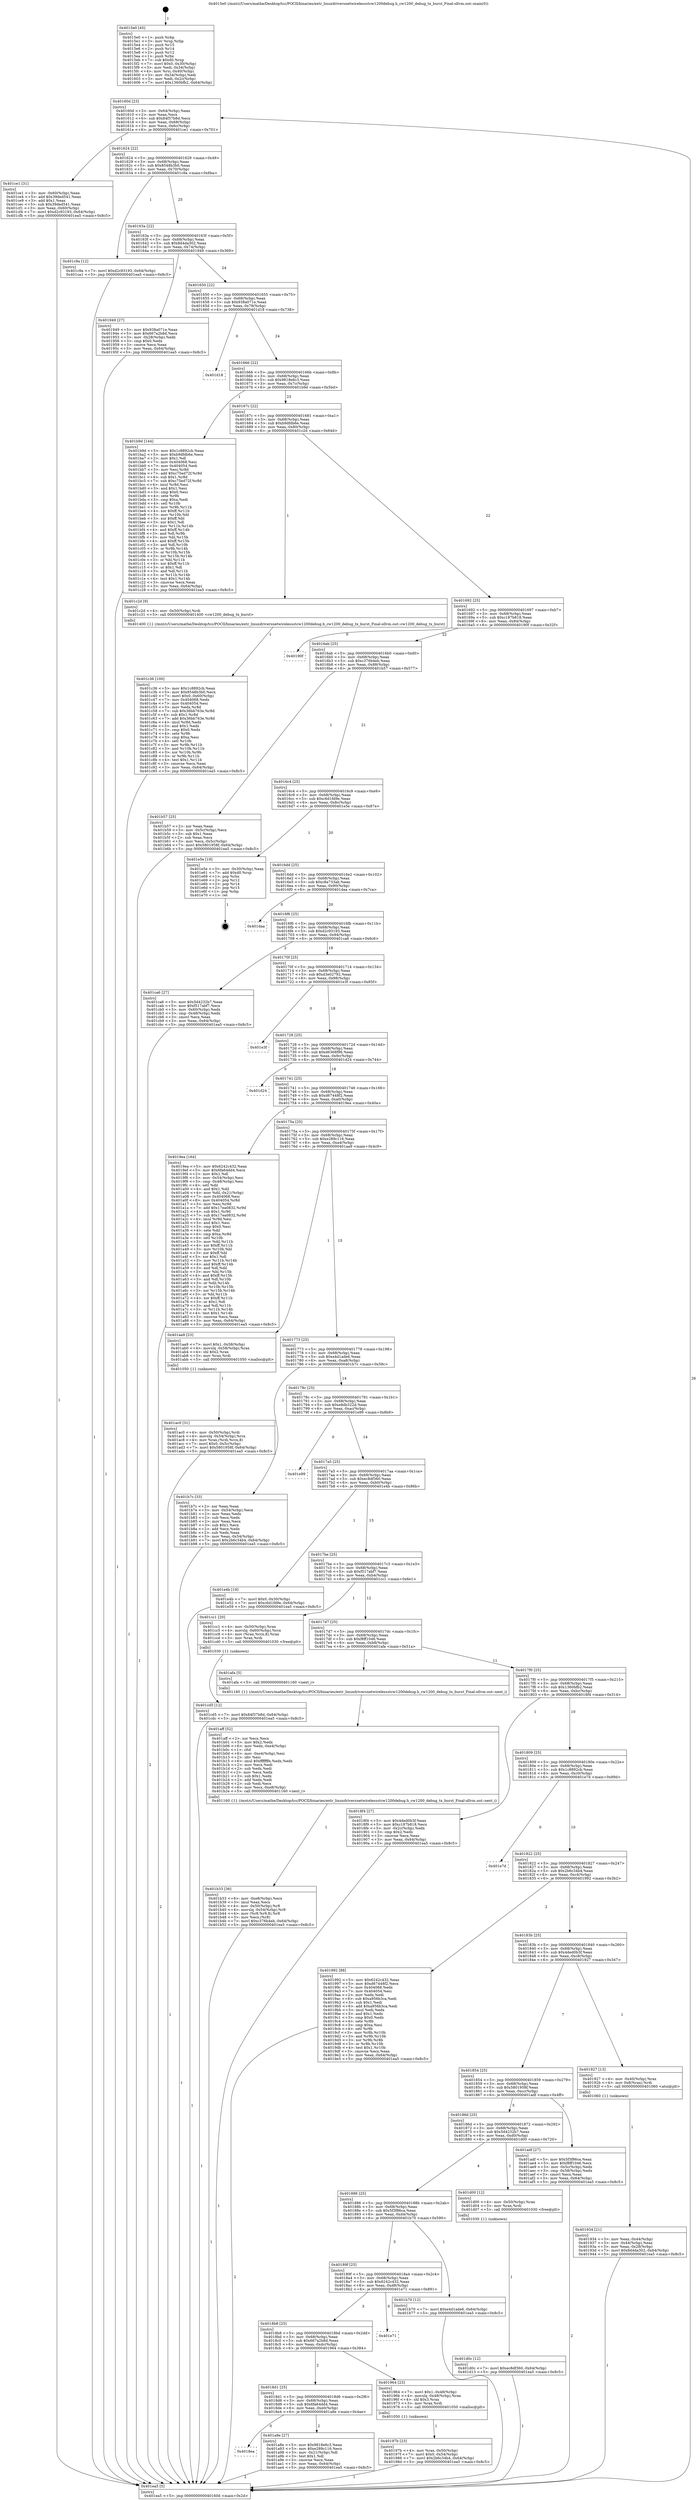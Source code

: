 digraph "0x4015e0" {
  label = "0x4015e0 (/mnt/c/Users/mathe/Desktop/tcc/POCII/binaries/extr_linuxdriversnetwirelessstcw1200debug.h_cw1200_debug_tx_burst_Final-ollvm.out::main(0))"
  labelloc = "t"
  node[shape=record]

  Entry [label="",width=0.3,height=0.3,shape=circle,fillcolor=black,style=filled]
  "0x40160d" [label="{
     0x40160d [23]\l
     | [instrs]\l
     &nbsp;&nbsp;0x40160d \<+3\>: mov -0x64(%rbp),%eax\l
     &nbsp;&nbsp;0x401610 \<+2\>: mov %eax,%ecx\l
     &nbsp;&nbsp;0x401612 \<+6\>: sub $0x84f37b8d,%ecx\l
     &nbsp;&nbsp;0x401618 \<+3\>: mov %eax,-0x68(%rbp)\l
     &nbsp;&nbsp;0x40161b \<+3\>: mov %ecx,-0x6c(%rbp)\l
     &nbsp;&nbsp;0x40161e \<+6\>: je 0000000000401ce1 \<main+0x701\>\l
  }"]
  "0x401ce1" [label="{
     0x401ce1 [31]\l
     | [instrs]\l
     &nbsp;&nbsp;0x401ce1 \<+3\>: mov -0x60(%rbp),%eax\l
     &nbsp;&nbsp;0x401ce4 \<+5\>: add $0x39ded541,%eax\l
     &nbsp;&nbsp;0x401ce9 \<+3\>: add $0x1,%eax\l
     &nbsp;&nbsp;0x401cec \<+5\>: sub $0x39ded541,%eax\l
     &nbsp;&nbsp;0x401cf1 \<+3\>: mov %eax,-0x60(%rbp)\l
     &nbsp;&nbsp;0x401cf4 \<+7\>: movl $0xd2c93193,-0x64(%rbp)\l
     &nbsp;&nbsp;0x401cfb \<+5\>: jmp 0000000000401ea5 \<main+0x8c5\>\l
  }"]
  "0x401624" [label="{
     0x401624 [22]\l
     | [instrs]\l
     &nbsp;&nbsp;0x401624 \<+5\>: jmp 0000000000401629 \<main+0x49\>\l
     &nbsp;&nbsp;0x401629 \<+3\>: mov -0x68(%rbp),%eax\l
     &nbsp;&nbsp;0x40162c \<+5\>: sub $0x8548b3b0,%eax\l
     &nbsp;&nbsp;0x401631 \<+3\>: mov %eax,-0x70(%rbp)\l
     &nbsp;&nbsp;0x401634 \<+6\>: je 0000000000401c9a \<main+0x6ba\>\l
  }"]
  Exit [label="",width=0.3,height=0.3,shape=circle,fillcolor=black,style=filled,peripheries=2]
  "0x401c9a" [label="{
     0x401c9a [12]\l
     | [instrs]\l
     &nbsp;&nbsp;0x401c9a \<+7\>: movl $0xd2c93193,-0x64(%rbp)\l
     &nbsp;&nbsp;0x401ca1 \<+5\>: jmp 0000000000401ea5 \<main+0x8c5\>\l
  }"]
  "0x40163a" [label="{
     0x40163a [22]\l
     | [instrs]\l
     &nbsp;&nbsp;0x40163a \<+5\>: jmp 000000000040163f \<main+0x5f\>\l
     &nbsp;&nbsp;0x40163f \<+3\>: mov -0x68(%rbp),%eax\l
     &nbsp;&nbsp;0x401642 \<+5\>: sub $0x8d4da302,%eax\l
     &nbsp;&nbsp;0x401647 \<+3\>: mov %eax,-0x74(%rbp)\l
     &nbsp;&nbsp;0x40164a \<+6\>: je 0000000000401949 \<main+0x369\>\l
  }"]
  "0x401d0c" [label="{
     0x401d0c [12]\l
     | [instrs]\l
     &nbsp;&nbsp;0x401d0c \<+7\>: movl $0xec8df360,-0x64(%rbp)\l
     &nbsp;&nbsp;0x401d13 \<+5\>: jmp 0000000000401ea5 \<main+0x8c5\>\l
  }"]
  "0x401949" [label="{
     0x401949 [27]\l
     | [instrs]\l
     &nbsp;&nbsp;0x401949 \<+5\>: mov $0x938a071e,%eax\l
     &nbsp;&nbsp;0x40194e \<+5\>: mov $0x667a2b8d,%ecx\l
     &nbsp;&nbsp;0x401953 \<+3\>: mov -0x28(%rbp),%edx\l
     &nbsp;&nbsp;0x401956 \<+3\>: cmp $0x0,%edx\l
     &nbsp;&nbsp;0x401959 \<+3\>: cmove %ecx,%eax\l
     &nbsp;&nbsp;0x40195c \<+3\>: mov %eax,-0x64(%rbp)\l
     &nbsp;&nbsp;0x40195f \<+5\>: jmp 0000000000401ea5 \<main+0x8c5\>\l
  }"]
  "0x401650" [label="{
     0x401650 [22]\l
     | [instrs]\l
     &nbsp;&nbsp;0x401650 \<+5\>: jmp 0000000000401655 \<main+0x75\>\l
     &nbsp;&nbsp;0x401655 \<+3\>: mov -0x68(%rbp),%eax\l
     &nbsp;&nbsp;0x401658 \<+5\>: sub $0x938a071e,%eax\l
     &nbsp;&nbsp;0x40165d \<+3\>: mov %eax,-0x78(%rbp)\l
     &nbsp;&nbsp;0x401660 \<+6\>: je 0000000000401d18 \<main+0x738\>\l
  }"]
  "0x401cd5" [label="{
     0x401cd5 [12]\l
     | [instrs]\l
     &nbsp;&nbsp;0x401cd5 \<+7\>: movl $0x84f37b8d,-0x64(%rbp)\l
     &nbsp;&nbsp;0x401cdc \<+5\>: jmp 0000000000401ea5 \<main+0x8c5\>\l
  }"]
  "0x401d18" [label="{
     0x401d18\l
  }", style=dashed]
  "0x401666" [label="{
     0x401666 [22]\l
     | [instrs]\l
     &nbsp;&nbsp;0x401666 \<+5\>: jmp 000000000040166b \<main+0x8b\>\l
     &nbsp;&nbsp;0x40166b \<+3\>: mov -0x68(%rbp),%eax\l
     &nbsp;&nbsp;0x40166e \<+5\>: sub $0x9818e6c3,%eax\l
     &nbsp;&nbsp;0x401673 \<+3\>: mov %eax,-0x7c(%rbp)\l
     &nbsp;&nbsp;0x401676 \<+6\>: je 0000000000401b9d \<main+0x5bd\>\l
  }"]
  "0x401c36" [label="{
     0x401c36 [100]\l
     | [instrs]\l
     &nbsp;&nbsp;0x401c36 \<+5\>: mov $0x1c8892cb,%eax\l
     &nbsp;&nbsp;0x401c3b \<+5\>: mov $0x8548b3b0,%ecx\l
     &nbsp;&nbsp;0x401c40 \<+7\>: movl $0x0,-0x60(%rbp)\l
     &nbsp;&nbsp;0x401c47 \<+7\>: mov 0x404068,%edx\l
     &nbsp;&nbsp;0x401c4e \<+7\>: mov 0x404054,%esi\l
     &nbsp;&nbsp;0x401c55 \<+3\>: mov %edx,%r8d\l
     &nbsp;&nbsp;0x401c58 \<+7\>: sub $0x36bb763e,%r8d\l
     &nbsp;&nbsp;0x401c5f \<+4\>: sub $0x1,%r8d\l
     &nbsp;&nbsp;0x401c63 \<+7\>: add $0x36bb763e,%r8d\l
     &nbsp;&nbsp;0x401c6a \<+4\>: imul %r8d,%edx\l
     &nbsp;&nbsp;0x401c6e \<+3\>: and $0x1,%edx\l
     &nbsp;&nbsp;0x401c71 \<+3\>: cmp $0x0,%edx\l
     &nbsp;&nbsp;0x401c74 \<+4\>: sete %r9b\l
     &nbsp;&nbsp;0x401c78 \<+3\>: cmp $0xa,%esi\l
     &nbsp;&nbsp;0x401c7b \<+4\>: setl %r10b\l
     &nbsp;&nbsp;0x401c7f \<+3\>: mov %r9b,%r11b\l
     &nbsp;&nbsp;0x401c82 \<+3\>: and %r10b,%r11b\l
     &nbsp;&nbsp;0x401c85 \<+3\>: xor %r10b,%r9b\l
     &nbsp;&nbsp;0x401c88 \<+3\>: or %r9b,%r11b\l
     &nbsp;&nbsp;0x401c8b \<+4\>: test $0x1,%r11b\l
     &nbsp;&nbsp;0x401c8f \<+3\>: cmovne %ecx,%eax\l
     &nbsp;&nbsp;0x401c92 \<+3\>: mov %eax,-0x64(%rbp)\l
     &nbsp;&nbsp;0x401c95 \<+5\>: jmp 0000000000401ea5 \<main+0x8c5\>\l
  }"]
  "0x401b9d" [label="{
     0x401b9d [144]\l
     | [instrs]\l
     &nbsp;&nbsp;0x401b9d \<+5\>: mov $0x1c8892cb,%eax\l
     &nbsp;&nbsp;0x401ba2 \<+5\>: mov $0xb9dfdb6e,%ecx\l
     &nbsp;&nbsp;0x401ba7 \<+2\>: mov $0x1,%dl\l
     &nbsp;&nbsp;0x401ba9 \<+7\>: mov 0x404068,%esi\l
     &nbsp;&nbsp;0x401bb0 \<+7\>: mov 0x404054,%edi\l
     &nbsp;&nbsp;0x401bb7 \<+3\>: mov %esi,%r8d\l
     &nbsp;&nbsp;0x401bba \<+7\>: add $0xc75ed72f,%r8d\l
     &nbsp;&nbsp;0x401bc1 \<+4\>: sub $0x1,%r8d\l
     &nbsp;&nbsp;0x401bc5 \<+7\>: sub $0xc75ed72f,%r8d\l
     &nbsp;&nbsp;0x401bcc \<+4\>: imul %r8d,%esi\l
     &nbsp;&nbsp;0x401bd0 \<+3\>: and $0x1,%esi\l
     &nbsp;&nbsp;0x401bd3 \<+3\>: cmp $0x0,%esi\l
     &nbsp;&nbsp;0x401bd6 \<+4\>: sete %r9b\l
     &nbsp;&nbsp;0x401bda \<+3\>: cmp $0xa,%edi\l
     &nbsp;&nbsp;0x401bdd \<+4\>: setl %r10b\l
     &nbsp;&nbsp;0x401be1 \<+3\>: mov %r9b,%r11b\l
     &nbsp;&nbsp;0x401be4 \<+4\>: xor $0xff,%r11b\l
     &nbsp;&nbsp;0x401be8 \<+3\>: mov %r10b,%bl\l
     &nbsp;&nbsp;0x401beb \<+3\>: xor $0xff,%bl\l
     &nbsp;&nbsp;0x401bee \<+3\>: xor $0x1,%dl\l
     &nbsp;&nbsp;0x401bf1 \<+3\>: mov %r11b,%r14b\l
     &nbsp;&nbsp;0x401bf4 \<+4\>: and $0xff,%r14b\l
     &nbsp;&nbsp;0x401bf8 \<+3\>: and %dl,%r9b\l
     &nbsp;&nbsp;0x401bfb \<+3\>: mov %bl,%r15b\l
     &nbsp;&nbsp;0x401bfe \<+4\>: and $0xff,%r15b\l
     &nbsp;&nbsp;0x401c02 \<+3\>: and %dl,%r10b\l
     &nbsp;&nbsp;0x401c05 \<+3\>: or %r9b,%r14b\l
     &nbsp;&nbsp;0x401c08 \<+3\>: or %r10b,%r15b\l
     &nbsp;&nbsp;0x401c0b \<+3\>: xor %r15b,%r14b\l
     &nbsp;&nbsp;0x401c0e \<+3\>: or %bl,%r11b\l
     &nbsp;&nbsp;0x401c11 \<+4\>: xor $0xff,%r11b\l
     &nbsp;&nbsp;0x401c15 \<+3\>: or $0x1,%dl\l
     &nbsp;&nbsp;0x401c18 \<+3\>: and %dl,%r11b\l
     &nbsp;&nbsp;0x401c1b \<+3\>: or %r11b,%r14b\l
     &nbsp;&nbsp;0x401c1e \<+4\>: test $0x1,%r14b\l
     &nbsp;&nbsp;0x401c22 \<+3\>: cmovne %ecx,%eax\l
     &nbsp;&nbsp;0x401c25 \<+3\>: mov %eax,-0x64(%rbp)\l
     &nbsp;&nbsp;0x401c28 \<+5\>: jmp 0000000000401ea5 \<main+0x8c5\>\l
  }"]
  "0x40167c" [label="{
     0x40167c [22]\l
     | [instrs]\l
     &nbsp;&nbsp;0x40167c \<+5\>: jmp 0000000000401681 \<main+0xa1\>\l
     &nbsp;&nbsp;0x401681 \<+3\>: mov -0x68(%rbp),%eax\l
     &nbsp;&nbsp;0x401684 \<+5\>: sub $0xb9dfdb6e,%eax\l
     &nbsp;&nbsp;0x401689 \<+3\>: mov %eax,-0x80(%rbp)\l
     &nbsp;&nbsp;0x40168c \<+6\>: je 0000000000401c2d \<main+0x64d\>\l
  }"]
  "0x401b33" [label="{
     0x401b33 [36]\l
     | [instrs]\l
     &nbsp;&nbsp;0x401b33 \<+6\>: mov -0xe8(%rbp),%ecx\l
     &nbsp;&nbsp;0x401b39 \<+3\>: imul %eax,%ecx\l
     &nbsp;&nbsp;0x401b3c \<+4\>: mov -0x50(%rbp),%r8\l
     &nbsp;&nbsp;0x401b40 \<+4\>: movslq -0x54(%rbp),%r9\l
     &nbsp;&nbsp;0x401b44 \<+4\>: mov (%r8,%r9,8),%r8\l
     &nbsp;&nbsp;0x401b48 \<+3\>: mov %ecx,(%r8)\l
     &nbsp;&nbsp;0x401b4b \<+7\>: movl $0xc376b4eb,-0x64(%rbp)\l
     &nbsp;&nbsp;0x401b52 \<+5\>: jmp 0000000000401ea5 \<main+0x8c5\>\l
  }"]
  "0x401c2d" [label="{
     0x401c2d [9]\l
     | [instrs]\l
     &nbsp;&nbsp;0x401c2d \<+4\>: mov -0x50(%rbp),%rdi\l
     &nbsp;&nbsp;0x401c31 \<+5\>: call 0000000000401400 \<cw1200_debug_tx_burst\>\l
     | [calls]\l
     &nbsp;&nbsp;0x401400 \{1\} (/mnt/c/Users/mathe/Desktop/tcc/POCII/binaries/extr_linuxdriversnetwirelessstcw1200debug.h_cw1200_debug_tx_burst_Final-ollvm.out::cw1200_debug_tx_burst)\l
  }"]
  "0x401692" [label="{
     0x401692 [25]\l
     | [instrs]\l
     &nbsp;&nbsp;0x401692 \<+5\>: jmp 0000000000401697 \<main+0xb7\>\l
     &nbsp;&nbsp;0x401697 \<+3\>: mov -0x68(%rbp),%eax\l
     &nbsp;&nbsp;0x40169a \<+5\>: sub $0xc187b818,%eax\l
     &nbsp;&nbsp;0x40169f \<+6\>: mov %eax,-0x84(%rbp)\l
     &nbsp;&nbsp;0x4016a5 \<+6\>: je 000000000040190f \<main+0x32f\>\l
  }"]
  "0x401aff" [label="{
     0x401aff [52]\l
     | [instrs]\l
     &nbsp;&nbsp;0x401aff \<+2\>: xor %ecx,%ecx\l
     &nbsp;&nbsp;0x401b01 \<+5\>: mov $0x2,%edx\l
     &nbsp;&nbsp;0x401b06 \<+6\>: mov %edx,-0xe4(%rbp)\l
     &nbsp;&nbsp;0x401b0c \<+1\>: cltd\l
     &nbsp;&nbsp;0x401b0d \<+6\>: mov -0xe4(%rbp),%esi\l
     &nbsp;&nbsp;0x401b13 \<+2\>: idiv %esi\l
     &nbsp;&nbsp;0x401b15 \<+6\>: imul $0xfffffffe,%edx,%edx\l
     &nbsp;&nbsp;0x401b1b \<+2\>: mov %ecx,%edi\l
     &nbsp;&nbsp;0x401b1d \<+2\>: sub %edx,%edi\l
     &nbsp;&nbsp;0x401b1f \<+2\>: mov %ecx,%edx\l
     &nbsp;&nbsp;0x401b21 \<+3\>: sub $0x1,%edx\l
     &nbsp;&nbsp;0x401b24 \<+2\>: add %edx,%edi\l
     &nbsp;&nbsp;0x401b26 \<+2\>: sub %edi,%ecx\l
     &nbsp;&nbsp;0x401b28 \<+6\>: mov %ecx,-0xe8(%rbp)\l
     &nbsp;&nbsp;0x401b2e \<+5\>: call 0000000000401160 \<next_i\>\l
     | [calls]\l
     &nbsp;&nbsp;0x401160 \{1\} (/mnt/c/Users/mathe/Desktop/tcc/POCII/binaries/extr_linuxdriversnetwirelessstcw1200debug.h_cw1200_debug_tx_burst_Final-ollvm.out::next_i)\l
  }"]
  "0x40190f" [label="{
     0x40190f\l
  }", style=dashed]
  "0x4016ab" [label="{
     0x4016ab [25]\l
     | [instrs]\l
     &nbsp;&nbsp;0x4016ab \<+5\>: jmp 00000000004016b0 \<main+0xd0\>\l
     &nbsp;&nbsp;0x4016b0 \<+3\>: mov -0x68(%rbp),%eax\l
     &nbsp;&nbsp;0x4016b3 \<+5\>: sub $0xc376b4eb,%eax\l
     &nbsp;&nbsp;0x4016b8 \<+6\>: mov %eax,-0x88(%rbp)\l
     &nbsp;&nbsp;0x4016be \<+6\>: je 0000000000401b57 \<main+0x577\>\l
  }"]
  "0x401ac0" [label="{
     0x401ac0 [31]\l
     | [instrs]\l
     &nbsp;&nbsp;0x401ac0 \<+4\>: mov -0x50(%rbp),%rdi\l
     &nbsp;&nbsp;0x401ac4 \<+4\>: movslq -0x54(%rbp),%rcx\l
     &nbsp;&nbsp;0x401ac8 \<+4\>: mov %rax,(%rdi,%rcx,8)\l
     &nbsp;&nbsp;0x401acc \<+7\>: movl $0x0,-0x5c(%rbp)\l
     &nbsp;&nbsp;0x401ad3 \<+7\>: movl $0x5801958f,-0x64(%rbp)\l
     &nbsp;&nbsp;0x401ada \<+5\>: jmp 0000000000401ea5 \<main+0x8c5\>\l
  }"]
  "0x401b57" [label="{
     0x401b57 [25]\l
     | [instrs]\l
     &nbsp;&nbsp;0x401b57 \<+2\>: xor %eax,%eax\l
     &nbsp;&nbsp;0x401b59 \<+3\>: mov -0x5c(%rbp),%ecx\l
     &nbsp;&nbsp;0x401b5c \<+3\>: sub $0x1,%eax\l
     &nbsp;&nbsp;0x401b5f \<+2\>: sub %eax,%ecx\l
     &nbsp;&nbsp;0x401b61 \<+3\>: mov %ecx,-0x5c(%rbp)\l
     &nbsp;&nbsp;0x401b64 \<+7\>: movl $0x5801958f,-0x64(%rbp)\l
     &nbsp;&nbsp;0x401b6b \<+5\>: jmp 0000000000401ea5 \<main+0x8c5\>\l
  }"]
  "0x4016c4" [label="{
     0x4016c4 [25]\l
     | [instrs]\l
     &nbsp;&nbsp;0x4016c4 \<+5\>: jmp 00000000004016c9 \<main+0xe9\>\l
     &nbsp;&nbsp;0x4016c9 \<+3\>: mov -0x68(%rbp),%eax\l
     &nbsp;&nbsp;0x4016cc \<+5\>: sub $0xc6d1fd9e,%eax\l
     &nbsp;&nbsp;0x4016d1 \<+6\>: mov %eax,-0x8c(%rbp)\l
     &nbsp;&nbsp;0x4016d7 \<+6\>: je 0000000000401e5e \<main+0x87e\>\l
  }"]
  "0x4018ea" [label="{
     0x4018ea\l
  }", style=dashed]
  "0x401e5e" [label="{
     0x401e5e [19]\l
     | [instrs]\l
     &nbsp;&nbsp;0x401e5e \<+3\>: mov -0x30(%rbp),%eax\l
     &nbsp;&nbsp;0x401e61 \<+7\>: add $0xd0,%rsp\l
     &nbsp;&nbsp;0x401e68 \<+1\>: pop %rbx\l
     &nbsp;&nbsp;0x401e69 \<+2\>: pop %r12\l
     &nbsp;&nbsp;0x401e6b \<+2\>: pop %r14\l
     &nbsp;&nbsp;0x401e6d \<+2\>: pop %r15\l
     &nbsp;&nbsp;0x401e6f \<+1\>: pop %rbp\l
     &nbsp;&nbsp;0x401e70 \<+1\>: ret\l
  }"]
  "0x4016dd" [label="{
     0x4016dd [25]\l
     | [instrs]\l
     &nbsp;&nbsp;0x4016dd \<+5\>: jmp 00000000004016e2 \<main+0x102\>\l
     &nbsp;&nbsp;0x4016e2 \<+3\>: mov -0x68(%rbp),%eax\l
     &nbsp;&nbsp;0x4016e5 \<+5\>: sub $0xc8a733ab,%eax\l
     &nbsp;&nbsp;0x4016ea \<+6\>: mov %eax,-0x90(%rbp)\l
     &nbsp;&nbsp;0x4016f0 \<+6\>: je 0000000000401daa \<main+0x7ca\>\l
  }"]
  "0x401a8e" [label="{
     0x401a8e [27]\l
     | [instrs]\l
     &nbsp;&nbsp;0x401a8e \<+5\>: mov $0x9818e6c3,%eax\l
     &nbsp;&nbsp;0x401a93 \<+5\>: mov $0xe289c116,%ecx\l
     &nbsp;&nbsp;0x401a98 \<+3\>: mov -0x21(%rbp),%dl\l
     &nbsp;&nbsp;0x401a9b \<+3\>: test $0x1,%dl\l
     &nbsp;&nbsp;0x401a9e \<+3\>: cmovne %ecx,%eax\l
     &nbsp;&nbsp;0x401aa1 \<+3\>: mov %eax,-0x64(%rbp)\l
     &nbsp;&nbsp;0x401aa4 \<+5\>: jmp 0000000000401ea5 \<main+0x8c5\>\l
  }"]
  "0x401daa" [label="{
     0x401daa\l
  }", style=dashed]
  "0x4016f6" [label="{
     0x4016f6 [25]\l
     | [instrs]\l
     &nbsp;&nbsp;0x4016f6 \<+5\>: jmp 00000000004016fb \<main+0x11b\>\l
     &nbsp;&nbsp;0x4016fb \<+3\>: mov -0x68(%rbp),%eax\l
     &nbsp;&nbsp;0x4016fe \<+5\>: sub $0xd2c93193,%eax\l
     &nbsp;&nbsp;0x401703 \<+6\>: mov %eax,-0x94(%rbp)\l
     &nbsp;&nbsp;0x401709 \<+6\>: je 0000000000401ca6 \<main+0x6c6\>\l
  }"]
  "0x40197b" [label="{
     0x40197b [23]\l
     | [instrs]\l
     &nbsp;&nbsp;0x40197b \<+4\>: mov %rax,-0x50(%rbp)\l
     &nbsp;&nbsp;0x40197f \<+7\>: movl $0x0,-0x54(%rbp)\l
     &nbsp;&nbsp;0x401986 \<+7\>: movl $0x2b6c34b4,-0x64(%rbp)\l
     &nbsp;&nbsp;0x40198d \<+5\>: jmp 0000000000401ea5 \<main+0x8c5\>\l
  }"]
  "0x401ca6" [label="{
     0x401ca6 [27]\l
     | [instrs]\l
     &nbsp;&nbsp;0x401ca6 \<+5\>: mov $0x5d4232b7,%eax\l
     &nbsp;&nbsp;0x401cab \<+5\>: mov $0xf517abf7,%ecx\l
     &nbsp;&nbsp;0x401cb0 \<+3\>: mov -0x60(%rbp),%edx\l
     &nbsp;&nbsp;0x401cb3 \<+3\>: cmp -0x48(%rbp),%edx\l
     &nbsp;&nbsp;0x401cb6 \<+3\>: cmovl %ecx,%eax\l
     &nbsp;&nbsp;0x401cb9 \<+3\>: mov %eax,-0x64(%rbp)\l
     &nbsp;&nbsp;0x401cbc \<+5\>: jmp 0000000000401ea5 \<main+0x8c5\>\l
  }"]
  "0x40170f" [label="{
     0x40170f [25]\l
     | [instrs]\l
     &nbsp;&nbsp;0x40170f \<+5\>: jmp 0000000000401714 \<main+0x134\>\l
     &nbsp;&nbsp;0x401714 \<+3\>: mov -0x68(%rbp),%eax\l
     &nbsp;&nbsp;0x401717 \<+5\>: sub $0xd3e02792,%eax\l
     &nbsp;&nbsp;0x40171c \<+6\>: mov %eax,-0x98(%rbp)\l
     &nbsp;&nbsp;0x401722 \<+6\>: je 0000000000401e3f \<main+0x85f\>\l
  }"]
  "0x4018d1" [label="{
     0x4018d1 [25]\l
     | [instrs]\l
     &nbsp;&nbsp;0x4018d1 \<+5\>: jmp 00000000004018d6 \<main+0x2f6\>\l
     &nbsp;&nbsp;0x4018d6 \<+3\>: mov -0x68(%rbp),%eax\l
     &nbsp;&nbsp;0x4018d9 \<+5\>: sub $0x6fa64dd4,%eax\l
     &nbsp;&nbsp;0x4018de \<+6\>: mov %eax,-0xe0(%rbp)\l
     &nbsp;&nbsp;0x4018e4 \<+6\>: je 0000000000401a8e \<main+0x4ae\>\l
  }"]
  "0x401e3f" [label="{
     0x401e3f\l
  }", style=dashed]
  "0x401728" [label="{
     0x401728 [25]\l
     | [instrs]\l
     &nbsp;&nbsp;0x401728 \<+5\>: jmp 000000000040172d \<main+0x14d\>\l
     &nbsp;&nbsp;0x40172d \<+3\>: mov -0x68(%rbp),%eax\l
     &nbsp;&nbsp;0x401730 \<+5\>: sub $0xd6368f96,%eax\l
     &nbsp;&nbsp;0x401735 \<+6\>: mov %eax,-0x9c(%rbp)\l
     &nbsp;&nbsp;0x40173b \<+6\>: je 0000000000401d24 \<main+0x744\>\l
  }"]
  "0x401964" [label="{
     0x401964 [23]\l
     | [instrs]\l
     &nbsp;&nbsp;0x401964 \<+7\>: movl $0x1,-0x48(%rbp)\l
     &nbsp;&nbsp;0x40196b \<+4\>: movslq -0x48(%rbp),%rax\l
     &nbsp;&nbsp;0x40196f \<+4\>: shl $0x3,%rax\l
     &nbsp;&nbsp;0x401973 \<+3\>: mov %rax,%rdi\l
     &nbsp;&nbsp;0x401976 \<+5\>: call 0000000000401050 \<malloc@plt\>\l
     | [calls]\l
     &nbsp;&nbsp;0x401050 \{1\} (unknown)\l
  }"]
  "0x401d24" [label="{
     0x401d24\l
  }", style=dashed]
  "0x401741" [label="{
     0x401741 [25]\l
     | [instrs]\l
     &nbsp;&nbsp;0x401741 \<+5\>: jmp 0000000000401746 \<main+0x166\>\l
     &nbsp;&nbsp;0x401746 \<+3\>: mov -0x68(%rbp),%eax\l
     &nbsp;&nbsp;0x401749 \<+5\>: sub $0xd67448f2,%eax\l
     &nbsp;&nbsp;0x40174e \<+6\>: mov %eax,-0xa0(%rbp)\l
     &nbsp;&nbsp;0x401754 \<+6\>: je 00000000004019ea \<main+0x40a\>\l
  }"]
  "0x4018b8" [label="{
     0x4018b8 [25]\l
     | [instrs]\l
     &nbsp;&nbsp;0x4018b8 \<+5\>: jmp 00000000004018bd \<main+0x2dd\>\l
     &nbsp;&nbsp;0x4018bd \<+3\>: mov -0x68(%rbp),%eax\l
     &nbsp;&nbsp;0x4018c0 \<+5\>: sub $0x667a2b8d,%eax\l
     &nbsp;&nbsp;0x4018c5 \<+6\>: mov %eax,-0xdc(%rbp)\l
     &nbsp;&nbsp;0x4018cb \<+6\>: je 0000000000401964 \<main+0x384\>\l
  }"]
  "0x4019ea" [label="{
     0x4019ea [164]\l
     | [instrs]\l
     &nbsp;&nbsp;0x4019ea \<+5\>: mov $0x6242c432,%eax\l
     &nbsp;&nbsp;0x4019ef \<+5\>: mov $0x6fa64dd4,%ecx\l
     &nbsp;&nbsp;0x4019f4 \<+2\>: mov $0x1,%dl\l
     &nbsp;&nbsp;0x4019f6 \<+3\>: mov -0x54(%rbp),%esi\l
     &nbsp;&nbsp;0x4019f9 \<+3\>: cmp -0x48(%rbp),%esi\l
     &nbsp;&nbsp;0x4019fc \<+4\>: setl %dil\l
     &nbsp;&nbsp;0x401a00 \<+4\>: and $0x1,%dil\l
     &nbsp;&nbsp;0x401a04 \<+4\>: mov %dil,-0x21(%rbp)\l
     &nbsp;&nbsp;0x401a08 \<+7\>: mov 0x404068,%esi\l
     &nbsp;&nbsp;0x401a0f \<+8\>: mov 0x404054,%r8d\l
     &nbsp;&nbsp;0x401a17 \<+3\>: mov %esi,%r9d\l
     &nbsp;&nbsp;0x401a1a \<+7\>: add $0x17ea0832,%r9d\l
     &nbsp;&nbsp;0x401a21 \<+4\>: sub $0x1,%r9d\l
     &nbsp;&nbsp;0x401a25 \<+7\>: sub $0x17ea0832,%r9d\l
     &nbsp;&nbsp;0x401a2c \<+4\>: imul %r9d,%esi\l
     &nbsp;&nbsp;0x401a30 \<+3\>: and $0x1,%esi\l
     &nbsp;&nbsp;0x401a33 \<+3\>: cmp $0x0,%esi\l
     &nbsp;&nbsp;0x401a36 \<+4\>: sete %dil\l
     &nbsp;&nbsp;0x401a3a \<+4\>: cmp $0xa,%r8d\l
     &nbsp;&nbsp;0x401a3e \<+4\>: setl %r10b\l
     &nbsp;&nbsp;0x401a42 \<+3\>: mov %dil,%r11b\l
     &nbsp;&nbsp;0x401a45 \<+4\>: xor $0xff,%r11b\l
     &nbsp;&nbsp;0x401a49 \<+3\>: mov %r10b,%bl\l
     &nbsp;&nbsp;0x401a4c \<+3\>: xor $0xff,%bl\l
     &nbsp;&nbsp;0x401a4f \<+3\>: xor $0x1,%dl\l
     &nbsp;&nbsp;0x401a52 \<+3\>: mov %r11b,%r14b\l
     &nbsp;&nbsp;0x401a55 \<+4\>: and $0xff,%r14b\l
     &nbsp;&nbsp;0x401a59 \<+3\>: and %dl,%dil\l
     &nbsp;&nbsp;0x401a5c \<+3\>: mov %bl,%r15b\l
     &nbsp;&nbsp;0x401a5f \<+4\>: and $0xff,%r15b\l
     &nbsp;&nbsp;0x401a63 \<+3\>: and %dl,%r10b\l
     &nbsp;&nbsp;0x401a66 \<+3\>: or %dil,%r14b\l
     &nbsp;&nbsp;0x401a69 \<+3\>: or %r10b,%r15b\l
     &nbsp;&nbsp;0x401a6c \<+3\>: xor %r15b,%r14b\l
     &nbsp;&nbsp;0x401a6f \<+3\>: or %bl,%r11b\l
     &nbsp;&nbsp;0x401a72 \<+4\>: xor $0xff,%r11b\l
     &nbsp;&nbsp;0x401a76 \<+3\>: or $0x1,%dl\l
     &nbsp;&nbsp;0x401a79 \<+3\>: and %dl,%r11b\l
     &nbsp;&nbsp;0x401a7c \<+3\>: or %r11b,%r14b\l
     &nbsp;&nbsp;0x401a7f \<+4\>: test $0x1,%r14b\l
     &nbsp;&nbsp;0x401a83 \<+3\>: cmovne %ecx,%eax\l
     &nbsp;&nbsp;0x401a86 \<+3\>: mov %eax,-0x64(%rbp)\l
     &nbsp;&nbsp;0x401a89 \<+5\>: jmp 0000000000401ea5 \<main+0x8c5\>\l
  }"]
  "0x40175a" [label="{
     0x40175a [25]\l
     | [instrs]\l
     &nbsp;&nbsp;0x40175a \<+5\>: jmp 000000000040175f \<main+0x17f\>\l
     &nbsp;&nbsp;0x40175f \<+3\>: mov -0x68(%rbp),%eax\l
     &nbsp;&nbsp;0x401762 \<+5\>: sub $0xe289c116,%eax\l
     &nbsp;&nbsp;0x401767 \<+6\>: mov %eax,-0xa4(%rbp)\l
     &nbsp;&nbsp;0x40176d \<+6\>: je 0000000000401aa9 \<main+0x4c9\>\l
  }"]
  "0x401e71" [label="{
     0x401e71\l
  }", style=dashed]
  "0x401aa9" [label="{
     0x401aa9 [23]\l
     | [instrs]\l
     &nbsp;&nbsp;0x401aa9 \<+7\>: movl $0x1,-0x58(%rbp)\l
     &nbsp;&nbsp;0x401ab0 \<+4\>: movslq -0x58(%rbp),%rax\l
     &nbsp;&nbsp;0x401ab4 \<+4\>: shl $0x2,%rax\l
     &nbsp;&nbsp;0x401ab8 \<+3\>: mov %rax,%rdi\l
     &nbsp;&nbsp;0x401abb \<+5\>: call 0000000000401050 \<malloc@plt\>\l
     | [calls]\l
     &nbsp;&nbsp;0x401050 \{1\} (unknown)\l
  }"]
  "0x401773" [label="{
     0x401773 [25]\l
     | [instrs]\l
     &nbsp;&nbsp;0x401773 \<+5\>: jmp 0000000000401778 \<main+0x198\>\l
     &nbsp;&nbsp;0x401778 \<+3\>: mov -0x68(%rbp),%eax\l
     &nbsp;&nbsp;0x40177b \<+5\>: sub $0xe4d1ade6,%eax\l
     &nbsp;&nbsp;0x401780 \<+6\>: mov %eax,-0xa8(%rbp)\l
     &nbsp;&nbsp;0x401786 \<+6\>: je 0000000000401b7c \<main+0x59c\>\l
  }"]
  "0x40189f" [label="{
     0x40189f [25]\l
     | [instrs]\l
     &nbsp;&nbsp;0x40189f \<+5\>: jmp 00000000004018a4 \<main+0x2c4\>\l
     &nbsp;&nbsp;0x4018a4 \<+3\>: mov -0x68(%rbp),%eax\l
     &nbsp;&nbsp;0x4018a7 \<+5\>: sub $0x6242c432,%eax\l
     &nbsp;&nbsp;0x4018ac \<+6\>: mov %eax,-0xd8(%rbp)\l
     &nbsp;&nbsp;0x4018b2 \<+6\>: je 0000000000401e71 \<main+0x891\>\l
  }"]
  "0x401b7c" [label="{
     0x401b7c [33]\l
     | [instrs]\l
     &nbsp;&nbsp;0x401b7c \<+2\>: xor %eax,%eax\l
     &nbsp;&nbsp;0x401b7e \<+3\>: mov -0x54(%rbp),%ecx\l
     &nbsp;&nbsp;0x401b81 \<+2\>: mov %eax,%edx\l
     &nbsp;&nbsp;0x401b83 \<+2\>: sub %ecx,%edx\l
     &nbsp;&nbsp;0x401b85 \<+2\>: mov %eax,%ecx\l
     &nbsp;&nbsp;0x401b87 \<+3\>: sub $0x1,%ecx\l
     &nbsp;&nbsp;0x401b8a \<+2\>: add %ecx,%edx\l
     &nbsp;&nbsp;0x401b8c \<+2\>: sub %edx,%eax\l
     &nbsp;&nbsp;0x401b8e \<+3\>: mov %eax,-0x54(%rbp)\l
     &nbsp;&nbsp;0x401b91 \<+7\>: movl $0x2b6c34b4,-0x64(%rbp)\l
     &nbsp;&nbsp;0x401b98 \<+5\>: jmp 0000000000401ea5 \<main+0x8c5\>\l
  }"]
  "0x40178c" [label="{
     0x40178c [25]\l
     | [instrs]\l
     &nbsp;&nbsp;0x40178c \<+5\>: jmp 0000000000401791 \<main+0x1b1\>\l
     &nbsp;&nbsp;0x401791 \<+3\>: mov -0x68(%rbp),%eax\l
     &nbsp;&nbsp;0x401794 \<+5\>: sub $0xe8db322d,%eax\l
     &nbsp;&nbsp;0x401799 \<+6\>: mov %eax,-0xac(%rbp)\l
     &nbsp;&nbsp;0x40179f \<+6\>: je 0000000000401e99 \<main+0x8b9\>\l
  }"]
  "0x401b70" [label="{
     0x401b70 [12]\l
     | [instrs]\l
     &nbsp;&nbsp;0x401b70 \<+7\>: movl $0xe4d1ade6,-0x64(%rbp)\l
     &nbsp;&nbsp;0x401b77 \<+5\>: jmp 0000000000401ea5 \<main+0x8c5\>\l
  }"]
  "0x401e99" [label="{
     0x401e99\l
  }", style=dashed]
  "0x4017a5" [label="{
     0x4017a5 [25]\l
     | [instrs]\l
     &nbsp;&nbsp;0x4017a5 \<+5\>: jmp 00000000004017aa \<main+0x1ca\>\l
     &nbsp;&nbsp;0x4017aa \<+3\>: mov -0x68(%rbp),%eax\l
     &nbsp;&nbsp;0x4017ad \<+5\>: sub $0xec8df360,%eax\l
     &nbsp;&nbsp;0x4017b2 \<+6\>: mov %eax,-0xb0(%rbp)\l
     &nbsp;&nbsp;0x4017b8 \<+6\>: je 0000000000401e4b \<main+0x86b\>\l
  }"]
  "0x401886" [label="{
     0x401886 [25]\l
     | [instrs]\l
     &nbsp;&nbsp;0x401886 \<+5\>: jmp 000000000040188b \<main+0x2ab\>\l
     &nbsp;&nbsp;0x40188b \<+3\>: mov -0x68(%rbp),%eax\l
     &nbsp;&nbsp;0x40188e \<+5\>: sub $0x5f3f86ca,%eax\l
     &nbsp;&nbsp;0x401893 \<+6\>: mov %eax,-0xd4(%rbp)\l
     &nbsp;&nbsp;0x401899 \<+6\>: je 0000000000401b70 \<main+0x590\>\l
  }"]
  "0x401e4b" [label="{
     0x401e4b [19]\l
     | [instrs]\l
     &nbsp;&nbsp;0x401e4b \<+7\>: movl $0x0,-0x30(%rbp)\l
     &nbsp;&nbsp;0x401e52 \<+7\>: movl $0xc6d1fd9e,-0x64(%rbp)\l
     &nbsp;&nbsp;0x401e59 \<+5\>: jmp 0000000000401ea5 \<main+0x8c5\>\l
  }"]
  "0x4017be" [label="{
     0x4017be [25]\l
     | [instrs]\l
     &nbsp;&nbsp;0x4017be \<+5\>: jmp 00000000004017c3 \<main+0x1e3\>\l
     &nbsp;&nbsp;0x4017c3 \<+3\>: mov -0x68(%rbp),%eax\l
     &nbsp;&nbsp;0x4017c6 \<+5\>: sub $0xf517abf7,%eax\l
     &nbsp;&nbsp;0x4017cb \<+6\>: mov %eax,-0xb4(%rbp)\l
     &nbsp;&nbsp;0x4017d1 \<+6\>: je 0000000000401cc1 \<main+0x6e1\>\l
  }"]
  "0x401d00" [label="{
     0x401d00 [12]\l
     | [instrs]\l
     &nbsp;&nbsp;0x401d00 \<+4\>: mov -0x50(%rbp),%rax\l
     &nbsp;&nbsp;0x401d04 \<+3\>: mov %rax,%rdi\l
     &nbsp;&nbsp;0x401d07 \<+5\>: call 0000000000401030 \<free@plt\>\l
     | [calls]\l
     &nbsp;&nbsp;0x401030 \{1\} (unknown)\l
  }"]
  "0x401cc1" [label="{
     0x401cc1 [20]\l
     | [instrs]\l
     &nbsp;&nbsp;0x401cc1 \<+4\>: mov -0x50(%rbp),%rax\l
     &nbsp;&nbsp;0x401cc5 \<+4\>: movslq -0x60(%rbp),%rcx\l
     &nbsp;&nbsp;0x401cc9 \<+4\>: mov (%rax,%rcx,8),%rax\l
     &nbsp;&nbsp;0x401ccd \<+3\>: mov %rax,%rdi\l
     &nbsp;&nbsp;0x401cd0 \<+5\>: call 0000000000401030 \<free@plt\>\l
     | [calls]\l
     &nbsp;&nbsp;0x401030 \{1\} (unknown)\l
  }"]
  "0x4017d7" [label="{
     0x4017d7 [25]\l
     | [instrs]\l
     &nbsp;&nbsp;0x4017d7 \<+5\>: jmp 00000000004017dc \<main+0x1fc\>\l
     &nbsp;&nbsp;0x4017dc \<+3\>: mov -0x68(%rbp),%eax\l
     &nbsp;&nbsp;0x4017df \<+5\>: sub $0xf8ff1046,%eax\l
     &nbsp;&nbsp;0x4017e4 \<+6\>: mov %eax,-0xb8(%rbp)\l
     &nbsp;&nbsp;0x4017ea \<+6\>: je 0000000000401afa \<main+0x51a\>\l
  }"]
  "0x40186d" [label="{
     0x40186d [25]\l
     | [instrs]\l
     &nbsp;&nbsp;0x40186d \<+5\>: jmp 0000000000401872 \<main+0x292\>\l
     &nbsp;&nbsp;0x401872 \<+3\>: mov -0x68(%rbp),%eax\l
     &nbsp;&nbsp;0x401875 \<+5\>: sub $0x5d4232b7,%eax\l
     &nbsp;&nbsp;0x40187a \<+6\>: mov %eax,-0xd0(%rbp)\l
     &nbsp;&nbsp;0x401880 \<+6\>: je 0000000000401d00 \<main+0x720\>\l
  }"]
  "0x401afa" [label="{
     0x401afa [5]\l
     | [instrs]\l
     &nbsp;&nbsp;0x401afa \<+5\>: call 0000000000401160 \<next_i\>\l
     | [calls]\l
     &nbsp;&nbsp;0x401160 \{1\} (/mnt/c/Users/mathe/Desktop/tcc/POCII/binaries/extr_linuxdriversnetwirelessstcw1200debug.h_cw1200_debug_tx_burst_Final-ollvm.out::next_i)\l
  }"]
  "0x4017f0" [label="{
     0x4017f0 [25]\l
     | [instrs]\l
     &nbsp;&nbsp;0x4017f0 \<+5\>: jmp 00000000004017f5 \<main+0x215\>\l
     &nbsp;&nbsp;0x4017f5 \<+3\>: mov -0x68(%rbp),%eax\l
     &nbsp;&nbsp;0x4017f8 \<+5\>: sub $0x1360bfb2,%eax\l
     &nbsp;&nbsp;0x4017fd \<+6\>: mov %eax,-0xbc(%rbp)\l
     &nbsp;&nbsp;0x401803 \<+6\>: je 00000000004018f4 \<main+0x314\>\l
  }"]
  "0x401adf" [label="{
     0x401adf [27]\l
     | [instrs]\l
     &nbsp;&nbsp;0x401adf \<+5\>: mov $0x5f3f86ca,%eax\l
     &nbsp;&nbsp;0x401ae4 \<+5\>: mov $0xf8ff1046,%ecx\l
     &nbsp;&nbsp;0x401ae9 \<+3\>: mov -0x5c(%rbp),%edx\l
     &nbsp;&nbsp;0x401aec \<+3\>: cmp -0x58(%rbp),%edx\l
     &nbsp;&nbsp;0x401aef \<+3\>: cmovl %ecx,%eax\l
     &nbsp;&nbsp;0x401af2 \<+3\>: mov %eax,-0x64(%rbp)\l
     &nbsp;&nbsp;0x401af5 \<+5\>: jmp 0000000000401ea5 \<main+0x8c5\>\l
  }"]
  "0x4018f4" [label="{
     0x4018f4 [27]\l
     | [instrs]\l
     &nbsp;&nbsp;0x4018f4 \<+5\>: mov $0x4ded0b3f,%eax\l
     &nbsp;&nbsp;0x4018f9 \<+5\>: mov $0xc187b818,%ecx\l
     &nbsp;&nbsp;0x4018fe \<+3\>: mov -0x2c(%rbp),%edx\l
     &nbsp;&nbsp;0x401901 \<+3\>: cmp $0x2,%edx\l
     &nbsp;&nbsp;0x401904 \<+3\>: cmovne %ecx,%eax\l
     &nbsp;&nbsp;0x401907 \<+3\>: mov %eax,-0x64(%rbp)\l
     &nbsp;&nbsp;0x40190a \<+5\>: jmp 0000000000401ea5 \<main+0x8c5\>\l
  }"]
  "0x401809" [label="{
     0x401809 [25]\l
     | [instrs]\l
     &nbsp;&nbsp;0x401809 \<+5\>: jmp 000000000040180e \<main+0x22e\>\l
     &nbsp;&nbsp;0x40180e \<+3\>: mov -0x68(%rbp),%eax\l
     &nbsp;&nbsp;0x401811 \<+5\>: sub $0x1c8892cb,%eax\l
     &nbsp;&nbsp;0x401816 \<+6\>: mov %eax,-0xc0(%rbp)\l
     &nbsp;&nbsp;0x40181c \<+6\>: je 0000000000401e7d \<main+0x89d\>\l
  }"]
  "0x401ea5" [label="{
     0x401ea5 [5]\l
     | [instrs]\l
     &nbsp;&nbsp;0x401ea5 \<+5\>: jmp 000000000040160d \<main+0x2d\>\l
  }"]
  "0x4015e0" [label="{
     0x4015e0 [45]\l
     | [instrs]\l
     &nbsp;&nbsp;0x4015e0 \<+1\>: push %rbp\l
     &nbsp;&nbsp;0x4015e1 \<+3\>: mov %rsp,%rbp\l
     &nbsp;&nbsp;0x4015e4 \<+2\>: push %r15\l
     &nbsp;&nbsp;0x4015e6 \<+2\>: push %r14\l
     &nbsp;&nbsp;0x4015e8 \<+2\>: push %r12\l
     &nbsp;&nbsp;0x4015ea \<+1\>: push %rbx\l
     &nbsp;&nbsp;0x4015eb \<+7\>: sub $0xd0,%rsp\l
     &nbsp;&nbsp;0x4015f2 \<+7\>: movl $0x0,-0x30(%rbp)\l
     &nbsp;&nbsp;0x4015f9 \<+3\>: mov %edi,-0x34(%rbp)\l
     &nbsp;&nbsp;0x4015fc \<+4\>: mov %rsi,-0x40(%rbp)\l
     &nbsp;&nbsp;0x401600 \<+3\>: mov -0x34(%rbp),%edi\l
     &nbsp;&nbsp;0x401603 \<+3\>: mov %edi,-0x2c(%rbp)\l
     &nbsp;&nbsp;0x401606 \<+7\>: movl $0x1360bfb2,-0x64(%rbp)\l
  }"]
  "0x401934" [label="{
     0x401934 [21]\l
     | [instrs]\l
     &nbsp;&nbsp;0x401934 \<+3\>: mov %eax,-0x44(%rbp)\l
     &nbsp;&nbsp;0x401937 \<+3\>: mov -0x44(%rbp),%eax\l
     &nbsp;&nbsp;0x40193a \<+3\>: mov %eax,-0x28(%rbp)\l
     &nbsp;&nbsp;0x40193d \<+7\>: movl $0x8d4da302,-0x64(%rbp)\l
     &nbsp;&nbsp;0x401944 \<+5\>: jmp 0000000000401ea5 \<main+0x8c5\>\l
  }"]
  "0x401e7d" [label="{
     0x401e7d\l
  }", style=dashed]
  "0x401822" [label="{
     0x401822 [25]\l
     | [instrs]\l
     &nbsp;&nbsp;0x401822 \<+5\>: jmp 0000000000401827 \<main+0x247\>\l
     &nbsp;&nbsp;0x401827 \<+3\>: mov -0x68(%rbp),%eax\l
     &nbsp;&nbsp;0x40182a \<+5\>: sub $0x2b6c34b4,%eax\l
     &nbsp;&nbsp;0x40182f \<+6\>: mov %eax,-0xc4(%rbp)\l
     &nbsp;&nbsp;0x401835 \<+6\>: je 0000000000401992 \<main+0x3b2\>\l
  }"]
  "0x401854" [label="{
     0x401854 [25]\l
     | [instrs]\l
     &nbsp;&nbsp;0x401854 \<+5\>: jmp 0000000000401859 \<main+0x279\>\l
     &nbsp;&nbsp;0x401859 \<+3\>: mov -0x68(%rbp),%eax\l
     &nbsp;&nbsp;0x40185c \<+5\>: sub $0x5801958f,%eax\l
     &nbsp;&nbsp;0x401861 \<+6\>: mov %eax,-0xcc(%rbp)\l
     &nbsp;&nbsp;0x401867 \<+6\>: je 0000000000401adf \<main+0x4ff\>\l
  }"]
  "0x401992" [label="{
     0x401992 [88]\l
     | [instrs]\l
     &nbsp;&nbsp;0x401992 \<+5\>: mov $0x6242c432,%eax\l
     &nbsp;&nbsp;0x401997 \<+5\>: mov $0xd67448f2,%ecx\l
     &nbsp;&nbsp;0x40199c \<+7\>: mov 0x404068,%edx\l
     &nbsp;&nbsp;0x4019a3 \<+7\>: mov 0x404054,%esi\l
     &nbsp;&nbsp;0x4019aa \<+2\>: mov %edx,%edi\l
     &nbsp;&nbsp;0x4019ac \<+6\>: sub $0xa956b3ca,%edi\l
     &nbsp;&nbsp;0x4019b2 \<+3\>: sub $0x1,%edi\l
     &nbsp;&nbsp;0x4019b5 \<+6\>: add $0xa956b3ca,%edi\l
     &nbsp;&nbsp;0x4019bb \<+3\>: imul %edi,%edx\l
     &nbsp;&nbsp;0x4019be \<+3\>: and $0x1,%edx\l
     &nbsp;&nbsp;0x4019c1 \<+3\>: cmp $0x0,%edx\l
     &nbsp;&nbsp;0x4019c4 \<+4\>: sete %r8b\l
     &nbsp;&nbsp;0x4019c8 \<+3\>: cmp $0xa,%esi\l
     &nbsp;&nbsp;0x4019cb \<+4\>: setl %r9b\l
     &nbsp;&nbsp;0x4019cf \<+3\>: mov %r8b,%r10b\l
     &nbsp;&nbsp;0x4019d2 \<+3\>: and %r9b,%r10b\l
     &nbsp;&nbsp;0x4019d5 \<+3\>: xor %r9b,%r8b\l
     &nbsp;&nbsp;0x4019d8 \<+3\>: or %r8b,%r10b\l
     &nbsp;&nbsp;0x4019db \<+4\>: test $0x1,%r10b\l
     &nbsp;&nbsp;0x4019df \<+3\>: cmovne %ecx,%eax\l
     &nbsp;&nbsp;0x4019e2 \<+3\>: mov %eax,-0x64(%rbp)\l
     &nbsp;&nbsp;0x4019e5 \<+5\>: jmp 0000000000401ea5 \<main+0x8c5\>\l
  }"]
  "0x40183b" [label="{
     0x40183b [25]\l
     | [instrs]\l
     &nbsp;&nbsp;0x40183b \<+5\>: jmp 0000000000401840 \<main+0x260\>\l
     &nbsp;&nbsp;0x401840 \<+3\>: mov -0x68(%rbp),%eax\l
     &nbsp;&nbsp;0x401843 \<+5\>: sub $0x4ded0b3f,%eax\l
     &nbsp;&nbsp;0x401848 \<+6\>: mov %eax,-0xc8(%rbp)\l
     &nbsp;&nbsp;0x40184e \<+6\>: je 0000000000401927 \<main+0x347\>\l
  }"]
  "0x401927" [label="{
     0x401927 [13]\l
     | [instrs]\l
     &nbsp;&nbsp;0x401927 \<+4\>: mov -0x40(%rbp),%rax\l
     &nbsp;&nbsp;0x40192b \<+4\>: mov 0x8(%rax),%rdi\l
     &nbsp;&nbsp;0x40192f \<+5\>: call 0000000000401060 \<atoi@plt\>\l
     | [calls]\l
     &nbsp;&nbsp;0x401060 \{1\} (unknown)\l
  }"]
  Entry -> "0x4015e0" [label=" 1"]
  "0x40160d" -> "0x401ce1" [label=" 1"]
  "0x40160d" -> "0x401624" [label=" 26"]
  "0x401e5e" -> Exit [label=" 1"]
  "0x401624" -> "0x401c9a" [label=" 1"]
  "0x401624" -> "0x40163a" [label=" 25"]
  "0x401e4b" -> "0x401ea5" [label=" 1"]
  "0x40163a" -> "0x401949" [label=" 1"]
  "0x40163a" -> "0x401650" [label=" 24"]
  "0x401d0c" -> "0x401ea5" [label=" 1"]
  "0x401650" -> "0x401d18" [label=" 0"]
  "0x401650" -> "0x401666" [label=" 24"]
  "0x401d00" -> "0x401d0c" [label=" 1"]
  "0x401666" -> "0x401b9d" [label=" 1"]
  "0x401666" -> "0x40167c" [label=" 23"]
  "0x401ce1" -> "0x401ea5" [label=" 1"]
  "0x40167c" -> "0x401c2d" [label=" 1"]
  "0x40167c" -> "0x401692" [label=" 22"]
  "0x401cd5" -> "0x401ea5" [label=" 1"]
  "0x401692" -> "0x40190f" [label=" 0"]
  "0x401692" -> "0x4016ab" [label=" 22"]
  "0x401cc1" -> "0x401cd5" [label=" 1"]
  "0x4016ab" -> "0x401b57" [label=" 1"]
  "0x4016ab" -> "0x4016c4" [label=" 21"]
  "0x401ca6" -> "0x401ea5" [label=" 2"]
  "0x4016c4" -> "0x401e5e" [label=" 1"]
  "0x4016c4" -> "0x4016dd" [label=" 20"]
  "0x401c9a" -> "0x401ea5" [label=" 1"]
  "0x4016dd" -> "0x401daa" [label=" 0"]
  "0x4016dd" -> "0x4016f6" [label=" 20"]
  "0x401c36" -> "0x401ea5" [label=" 1"]
  "0x4016f6" -> "0x401ca6" [label=" 2"]
  "0x4016f6" -> "0x40170f" [label=" 18"]
  "0x401b9d" -> "0x401ea5" [label=" 1"]
  "0x40170f" -> "0x401e3f" [label=" 0"]
  "0x40170f" -> "0x401728" [label=" 18"]
  "0x401b7c" -> "0x401ea5" [label=" 1"]
  "0x401728" -> "0x401d24" [label=" 0"]
  "0x401728" -> "0x401741" [label=" 18"]
  "0x401b70" -> "0x401ea5" [label=" 1"]
  "0x401741" -> "0x4019ea" [label=" 2"]
  "0x401741" -> "0x40175a" [label=" 16"]
  "0x401b33" -> "0x401ea5" [label=" 1"]
  "0x40175a" -> "0x401aa9" [label=" 1"]
  "0x40175a" -> "0x401773" [label=" 15"]
  "0x401aff" -> "0x401b33" [label=" 1"]
  "0x401773" -> "0x401b7c" [label=" 1"]
  "0x401773" -> "0x40178c" [label=" 14"]
  "0x401adf" -> "0x401ea5" [label=" 2"]
  "0x40178c" -> "0x401e99" [label=" 0"]
  "0x40178c" -> "0x4017a5" [label=" 14"]
  "0x401ac0" -> "0x401ea5" [label=" 1"]
  "0x4017a5" -> "0x401e4b" [label=" 1"]
  "0x4017a5" -> "0x4017be" [label=" 13"]
  "0x401a8e" -> "0x401ea5" [label=" 2"]
  "0x4017be" -> "0x401cc1" [label=" 1"]
  "0x4017be" -> "0x4017d7" [label=" 12"]
  "0x4018d1" -> "0x4018ea" [label=" 0"]
  "0x4017d7" -> "0x401afa" [label=" 1"]
  "0x4017d7" -> "0x4017f0" [label=" 11"]
  "0x401c2d" -> "0x401c36" [label=" 1"]
  "0x4017f0" -> "0x4018f4" [label=" 1"]
  "0x4017f0" -> "0x401809" [label=" 10"]
  "0x4018f4" -> "0x401ea5" [label=" 1"]
  "0x4015e0" -> "0x40160d" [label=" 1"]
  "0x401ea5" -> "0x40160d" [label=" 26"]
  "0x4019ea" -> "0x401ea5" [label=" 2"]
  "0x401809" -> "0x401e7d" [label=" 0"]
  "0x401809" -> "0x401822" [label=" 10"]
  "0x40197b" -> "0x401ea5" [label=" 1"]
  "0x401822" -> "0x401992" [label=" 2"]
  "0x401822" -> "0x40183b" [label=" 8"]
  "0x401964" -> "0x40197b" [label=" 1"]
  "0x40183b" -> "0x401927" [label=" 1"]
  "0x40183b" -> "0x401854" [label=" 7"]
  "0x401927" -> "0x401934" [label=" 1"]
  "0x401934" -> "0x401ea5" [label=" 1"]
  "0x401949" -> "0x401ea5" [label=" 1"]
  "0x401992" -> "0x401ea5" [label=" 2"]
  "0x401854" -> "0x401adf" [label=" 2"]
  "0x401854" -> "0x40186d" [label=" 5"]
  "0x4018d1" -> "0x401a8e" [label=" 2"]
  "0x40186d" -> "0x401d00" [label=" 1"]
  "0x40186d" -> "0x401886" [label=" 4"]
  "0x401aa9" -> "0x401ac0" [label=" 1"]
  "0x401886" -> "0x401b70" [label=" 1"]
  "0x401886" -> "0x40189f" [label=" 3"]
  "0x401afa" -> "0x401aff" [label=" 1"]
  "0x40189f" -> "0x401e71" [label=" 0"]
  "0x40189f" -> "0x4018b8" [label=" 3"]
  "0x401b57" -> "0x401ea5" [label=" 1"]
  "0x4018b8" -> "0x401964" [label=" 1"]
  "0x4018b8" -> "0x4018d1" [label=" 2"]
}

